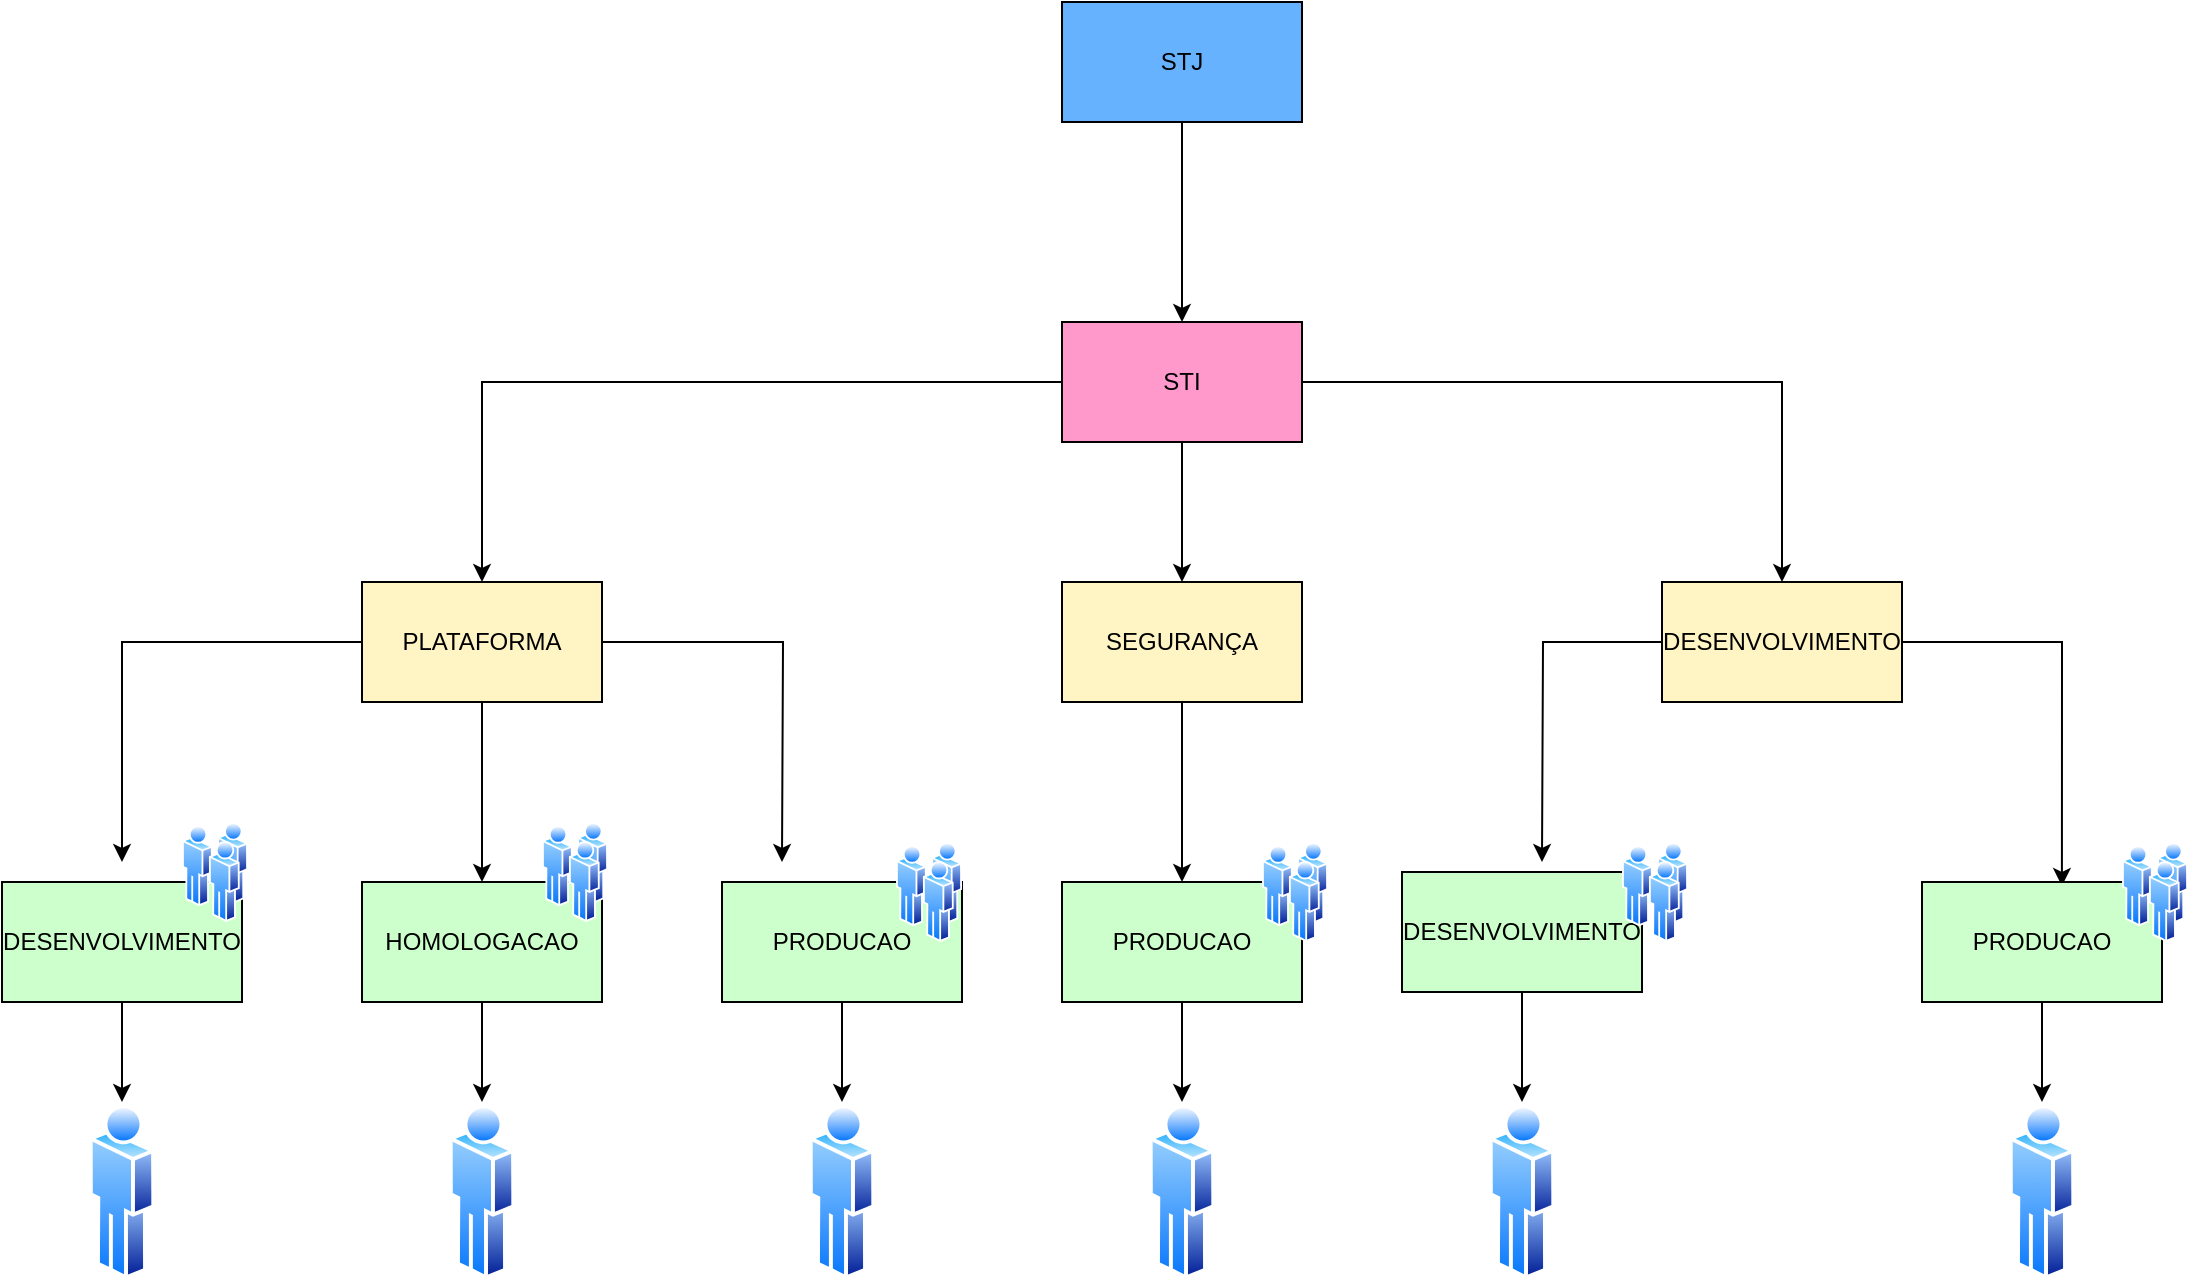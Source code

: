 <mxfile version="20.8.3" type="device"><diagram id="h_1rHVHikmlvFsbtlPM-" name="Página-1"><mxGraphModel dx="1674" dy="758" grid="1" gridSize="10" guides="1" tooltips="1" connect="1" arrows="1" fold="1" page="1" pageScale="1" pageWidth="1169" pageHeight="827" math="0" shadow="0"><root><mxCell id="0"/><mxCell id="1" parent="0"/><mxCell id="wkNNhfVmV3ZE7Cxo0mgw-2" style="edgeStyle=orthogonalEdgeStyle;rounded=0;orthogonalLoop=1;jettySize=auto;html=1;entryX=0.5;entryY=0;entryDx=0;entryDy=0;" edge="1" parent="1" source="wkNNhfVmV3ZE7Cxo0mgw-3" target="wkNNhfVmV3ZE7Cxo0mgw-7"><mxGeometry relative="1" as="geometry"/></mxCell><mxCell id="wkNNhfVmV3ZE7Cxo0mgw-3" value="STJ" style="rounded=0;whiteSpace=wrap;html=1;fillColor=#66B2FF;" vertex="1" parent="1"><mxGeometry x="570" y="40" width="120" height="60" as="geometry"/></mxCell><mxCell id="wkNNhfVmV3ZE7Cxo0mgw-4" style="edgeStyle=orthogonalEdgeStyle;rounded=0;orthogonalLoop=1;jettySize=auto;html=1;entryX=0.5;entryY=0;entryDx=0;entryDy=0;" edge="1" parent="1" source="wkNNhfVmV3ZE7Cxo0mgw-7" target="wkNNhfVmV3ZE7Cxo0mgw-12"><mxGeometry relative="1" as="geometry"/></mxCell><mxCell id="wkNNhfVmV3ZE7Cxo0mgw-5" style="edgeStyle=orthogonalEdgeStyle;rounded=0;orthogonalLoop=1;jettySize=auto;html=1;entryX=0.5;entryY=0;entryDx=0;entryDy=0;" edge="1" parent="1" source="wkNNhfVmV3ZE7Cxo0mgw-7" target="wkNNhfVmV3ZE7Cxo0mgw-15"><mxGeometry relative="1" as="geometry"/></mxCell><mxCell id="wkNNhfVmV3ZE7Cxo0mgw-6" style="edgeStyle=orthogonalEdgeStyle;rounded=0;orthogonalLoop=1;jettySize=auto;html=1;entryX=0.5;entryY=0;entryDx=0;entryDy=0;" edge="1" parent="1" source="wkNNhfVmV3ZE7Cxo0mgw-7" target="wkNNhfVmV3ZE7Cxo0mgw-19"><mxGeometry relative="1" as="geometry"/></mxCell><mxCell id="wkNNhfVmV3ZE7Cxo0mgw-7" value="STI" style="rounded=0;whiteSpace=wrap;html=1;fillColor=#FF99CC;" vertex="1" parent="1"><mxGeometry x="570" y="200" width="120" height="60" as="geometry"/></mxCell><mxCell id="wkNNhfVmV3ZE7Cxo0mgw-9" style="edgeStyle=orthogonalEdgeStyle;rounded=0;orthogonalLoop=1;jettySize=auto;html=1;" edge="1" parent="1" source="wkNNhfVmV3ZE7Cxo0mgw-12"><mxGeometry relative="1" as="geometry"><mxPoint x="100" y="470" as="targetPoint"/><Array as="points"><mxPoint x="100" y="360"/><mxPoint x="100" y="470"/></Array></mxGeometry></mxCell><mxCell id="wkNNhfVmV3ZE7Cxo0mgw-10" style="edgeStyle=orthogonalEdgeStyle;rounded=0;orthogonalLoop=1;jettySize=auto;html=1;" edge="1" parent="1" source="wkNNhfVmV3ZE7Cxo0mgw-12"><mxGeometry relative="1" as="geometry"><mxPoint x="430" y="470" as="targetPoint"/></mxGeometry></mxCell><mxCell id="wkNNhfVmV3ZE7Cxo0mgw-11" style="edgeStyle=orthogonalEdgeStyle;rounded=0;orthogonalLoop=1;jettySize=auto;html=1;entryX=0.5;entryY=0;entryDx=0;entryDy=0;" edge="1" parent="1" source="wkNNhfVmV3ZE7Cxo0mgw-12" target="wkNNhfVmV3ZE7Cxo0mgw-37"><mxGeometry relative="1" as="geometry"/></mxCell><mxCell id="wkNNhfVmV3ZE7Cxo0mgw-12" value="PLATAFORMA" style="rounded=0;whiteSpace=wrap;html=1;fillColor=#FFF4C3;" vertex="1" parent="1"><mxGeometry x="220" y="330" width="120" height="60" as="geometry"/></mxCell><mxCell id="wkNNhfVmV3ZE7Cxo0mgw-14" style="edgeStyle=orthogonalEdgeStyle;rounded=0;orthogonalLoop=1;jettySize=auto;html=1;entryX=0.5;entryY=0;entryDx=0;entryDy=0;" edge="1" parent="1" source="wkNNhfVmV3ZE7Cxo0mgw-15" target="wkNNhfVmV3ZE7Cxo0mgw-28"><mxGeometry relative="1" as="geometry"/></mxCell><mxCell id="wkNNhfVmV3ZE7Cxo0mgw-15" value="SEGURANÇA" style="rounded=0;whiteSpace=wrap;html=1;fillColor=#FFF4C3;" vertex="1" parent="1"><mxGeometry x="570" y="330" width="120" height="60" as="geometry"/></mxCell><mxCell id="wkNNhfVmV3ZE7Cxo0mgw-17" style="edgeStyle=orthogonalEdgeStyle;rounded=0;orthogonalLoop=1;jettySize=auto;html=1;" edge="1" parent="1" source="wkNNhfVmV3ZE7Cxo0mgw-19"><mxGeometry relative="1" as="geometry"><mxPoint x="810" y="470" as="targetPoint"/></mxGeometry></mxCell><mxCell id="wkNNhfVmV3ZE7Cxo0mgw-18" style="edgeStyle=orthogonalEdgeStyle;rounded=0;orthogonalLoop=1;jettySize=auto;html=1;entryX=0.583;entryY=0.033;entryDx=0;entryDy=0;entryPerimeter=0;" edge="1" parent="1" source="wkNNhfVmV3ZE7Cxo0mgw-19" target="wkNNhfVmV3ZE7Cxo0mgw-32"><mxGeometry relative="1" as="geometry"/></mxCell><mxCell id="wkNNhfVmV3ZE7Cxo0mgw-19" value="DESENVOLVIMENTO" style="rounded=0;whiteSpace=wrap;html=1;fillColor=#FFF4C3;" vertex="1" parent="1"><mxGeometry x="870" y="330" width="120" height="60" as="geometry"/></mxCell><mxCell id="wkNNhfVmV3ZE7Cxo0mgw-59" style="edgeStyle=orthogonalEdgeStyle;rounded=0;orthogonalLoop=1;jettySize=auto;html=1;entryX=0.5;entryY=0;entryDx=0;entryDy=0;" edge="1" parent="1" source="wkNNhfVmV3ZE7Cxo0mgw-22" target="wkNNhfVmV3ZE7Cxo0mgw-53"><mxGeometry relative="1" as="geometry"><mxPoint x="100" y="580" as="targetPoint"/></mxGeometry></mxCell><mxCell id="wkNNhfVmV3ZE7Cxo0mgw-22" value="DESENVOLVIMENTO" style="rounded=0;whiteSpace=wrap;html=1;fillColor=#CCFFCC;" vertex="1" parent="1"><mxGeometry x="40" y="480" width="120" height="60" as="geometry"/></mxCell><mxCell id="wkNNhfVmV3ZE7Cxo0mgw-61" style="edgeStyle=orthogonalEdgeStyle;rounded=0;orthogonalLoop=1;jettySize=auto;html=1;entryX=0.5;entryY=0;entryDx=0;entryDy=0;" edge="1" parent="1" source="wkNNhfVmV3ZE7Cxo0mgw-24" target="wkNNhfVmV3ZE7Cxo0mgw-55"><mxGeometry relative="1" as="geometry"/></mxCell><mxCell id="wkNNhfVmV3ZE7Cxo0mgw-24" value="PRODUCAO" style="rounded=0;whiteSpace=wrap;html=1;fillColor=#CCFFCC;" vertex="1" parent="1"><mxGeometry x="400" y="480" width="120" height="60" as="geometry"/></mxCell><mxCell id="wkNNhfVmV3ZE7Cxo0mgw-62" style="edgeStyle=orthogonalEdgeStyle;rounded=0;orthogonalLoop=1;jettySize=auto;html=1;entryX=0.5;entryY=0;entryDx=0;entryDy=0;" edge="1" parent="1" source="wkNNhfVmV3ZE7Cxo0mgw-28" target="wkNNhfVmV3ZE7Cxo0mgw-56"><mxGeometry relative="1" as="geometry"/></mxCell><mxCell id="wkNNhfVmV3ZE7Cxo0mgw-28" value="PRODUCAO" style="rounded=0;whiteSpace=wrap;html=1;fillColor=#CCFFCC;" vertex="1" parent="1"><mxGeometry x="570" y="480" width="120" height="60" as="geometry"/></mxCell><mxCell id="wkNNhfVmV3ZE7Cxo0mgw-63" style="edgeStyle=orthogonalEdgeStyle;rounded=0;orthogonalLoop=1;jettySize=auto;html=1;entryX=0.5;entryY=0;entryDx=0;entryDy=0;" edge="1" parent="1" source="wkNNhfVmV3ZE7Cxo0mgw-30" target="wkNNhfVmV3ZE7Cxo0mgw-57"><mxGeometry relative="1" as="geometry"/></mxCell><mxCell id="wkNNhfVmV3ZE7Cxo0mgw-30" value="DESENVOLVIMENTO" style="rounded=0;whiteSpace=wrap;html=1;fillColor=#CCFFCC;" vertex="1" parent="1"><mxGeometry x="740" y="475" width="120" height="60" as="geometry"/></mxCell><mxCell id="wkNNhfVmV3ZE7Cxo0mgw-64" style="edgeStyle=orthogonalEdgeStyle;rounded=0;orthogonalLoop=1;jettySize=auto;html=1;entryX=0.5;entryY=0;entryDx=0;entryDy=0;" edge="1" parent="1" source="wkNNhfVmV3ZE7Cxo0mgw-32" target="wkNNhfVmV3ZE7Cxo0mgw-58"><mxGeometry relative="1" as="geometry"/></mxCell><mxCell id="wkNNhfVmV3ZE7Cxo0mgw-32" value="PRODUCAO" style="rounded=0;whiteSpace=wrap;html=1;fillColor=#CCFFCC;" vertex="1" parent="1"><mxGeometry x="1000" y="480" width="120" height="60" as="geometry"/></mxCell><mxCell id="wkNNhfVmV3ZE7Cxo0mgw-60" style="edgeStyle=orthogonalEdgeStyle;rounded=0;orthogonalLoop=1;jettySize=auto;html=1;entryX=0.5;entryY=0;entryDx=0;entryDy=0;" edge="1" parent="1" source="wkNNhfVmV3ZE7Cxo0mgw-37" target="wkNNhfVmV3ZE7Cxo0mgw-54"><mxGeometry relative="1" as="geometry"/></mxCell><mxCell id="wkNNhfVmV3ZE7Cxo0mgw-37" value="HOMOLOGACAO" style="rounded=0;whiteSpace=wrap;html=1;fillColor=#CCFFCC;" vertex="1" parent="1"><mxGeometry x="220" y="480" width="120" height="60" as="geometry"/></mxCell><mxCell id="wkNNhfVmV3ZE7Cxo0mgw-45" value="" style="aspect=fixed;perimeter=ellipsePerimeter;html=1;align=center;shadow=0;dashed=0;spacingTop=3;image;image=img/lib/active_directory/users.svg;fillColor=#FFF4C3;" vertex="1" parent="1"><mxGeometry x="487" y="460" width="33" height="50" as="geometry"/></mxCell><mxCell id="wkNNhfVmV3ZE7Cxo0mgw-47" value="" style="aspect=fixed;perimeter=ellipsePerimeter;html=1;align=center;shadow=0;dashed=0;spacingTop=3;image;image=img/lib/active_directory/users.svg;fillColor=#FFF4C3;" vertex="1" parent="1"><mxGeometry x="310" y="450" width="33" height="50" as="geometry"/></mxCell><mxCell id="wkNNhfVmV3ZE7Cxo0mgw-48" value="" style="aspect=fixed;perimeter=ellipsePerimeter;html=1;align=center;shadow=0;dashed=0;spacingTop=3;image;image=img/lib/active_directory/users.svg;fillColor=#FFF4C3;" vertex="1" parent="1"><mxGeometry x="130" y="450" width="33" height="50" as="geometry"/></mxCell><mxCell id="wkNNhfVmV3ZE7Cxo0mgw-50" value="" style="aspect=fixed;perimeter=ellipsePerimeter;html=1;align=center;shadow=0;dashed=0;spacingTop=3;image;image=img/lib/active_directory/users.svg;fillColor=#FFF4C3;" vertex="1" parent="1"><mxGeometry x="670" y="460" width="33" height="50" as="geometry"/></mxCell><mxCell id="wkNNhfVmV3ZE7Cxo0mgw-51" value="" style="aspect=fixed;perimeter=ellipsePerimeter;html=1;align=center;shadow=0;dashed=0;spacingTop=3;image;image=img/lib/active_directory/users.svg;fillColor=#FFF4C3;" vertex="1" parent="1"><mxGeometry x="850" y="460" width="33" height="50" as="geometry"/></mxCell><mxCell id="wkNNhfVmV3ZE7Cxo0mgw-52" value="" style="aspect=fixed;perimeter=ellipsePerimeter;html=1;align=center;shadow=0;dashed=0;spacingTop=3;image;image=img/lib/active_directory/users.svg;fillColor=#FFF4C3;" vertex="1" parent="1"><mxGeometry x="1100" y="460" width="33" height="50" as="geometry"/></mxCell><mxCell id="wkNNhfVmV3ZE7Cxo0mgw-53" value="" style="aspect=fixed;perimeter=ellipsePerimeter;html=1;align=center;shadow=0;dashed=0;spacingTop=3;image;image=img/lib/active_directory/user.svg;fillColor=#FFF4C3;" vertex="1" parent="1"><mxGeometry x="83.35" y="590" width="33.3" height="90" as="geometry"/></mxCell><mxCell id="wkNNhfVmV3ZE7Cxo0mgw-54" value="" style="aspect=fixed;perimeter=ellipsePerimeter;html=1;align=center;shadow=0;dashed=0;spacingTop=3;image;image=img/lib/active_directory/user.svg;fillColor=#FFF4C3;" vertex="1" parent="1"><mxGeometry x="263.35" y="590" width="33.3" height="90" as="geometry"/></mxCell><mxCell id="wkNNhfVmV3ZE7Cxo0mgw-55" value="" style="aspect=fixed;perimeter=ellipsePerimeter;html=1;align=center;shadow=0;dashed=0;spacingTop=3;image;image=img/lib/active_directory/user.svg;fillColor=#FFF4C3;" vertex="1" parent="1"><mxGeometry x="443.35" y="590" width="33.3" height="90" as="geometry"/></mxCell><mxCell id="wkNNhfVmV3ZE7Cxo0mgw-56" value="" style="aspect=fixed;perimeter=ellipsePerimeter;html=1;align=center;shadow=0;dashed=0;spacingTop=3;image;image=img/lib/active_directory/user.svg;fillColor=#FFF4C3;" vertex="1" parent="1"><mxGeometry x="613.35" y="590" width="33.3" height="90" as="geometry"/></mxCell><mxCell id="wkNNhfVmV3ZE7Cxo0mgw-57" value="" style="aspect=fixed;perimeter=ellipsePerimeter;html=1;align=center;shadow=0;dashed=0;spacingTop=3;image;image=img/lib/active_directory/user.svg;fillColor=#FFF4C3;" vertex="1" parent="1"><mxGeometry x="783.35" y="590" width="33.3" height="90" as="geometry"/></mxCell><mxCell id="wkNNhfVmV3ZE7Cxo0mgw-58" value="" style="aspect=fixed;perimeter=ellipsePerimeter;html=1;align=center;shadow=0;dashed=0;spacingTop=3;image;image=img/lib/active_directory/user.svg;fillColor=#FFF4C3;" vertex="1" parent="1"><mxGeometry x="1043.35" y="590" width="33.3" height="90" as="geometry"/></mxCell></root></mxGraphModel></diagram></mxfile>